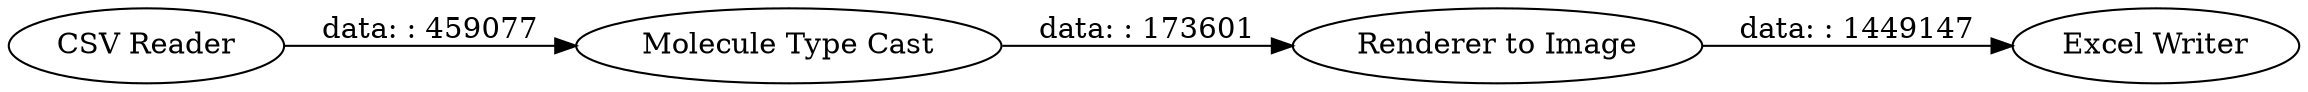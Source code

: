 digraph {
	"-1992904342982167444_28" [label="Molecule Type Cast"]
	"-1992904342982167444_27" [label="CSV Reader"]
	"-1992904342982167444_31" [label="Renderer to Image"]
	"-1992904342982167444_32" [label="Excel Writer"]
	"-1992904342982167444_31" -> "-1992904342982167444_32" [label="data: : 1449147"]
	"-1992904342982167444_27" -> "-1992904342982167444_28" [label="data: : 459077"]
	"-1992904342982167444_28" -> "-1992904342982167444_31" [label="data: : 173601"]
	rankdir=LR
}
